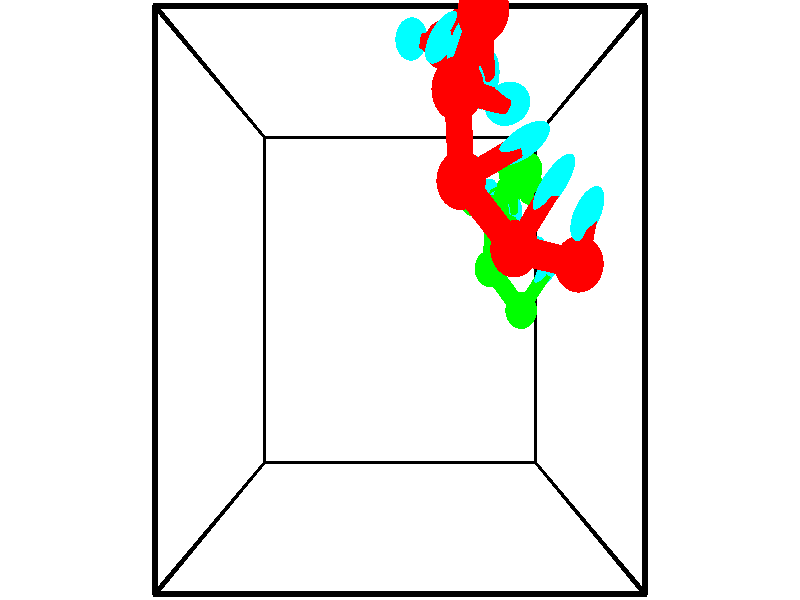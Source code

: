 // switches for output
#declare DRAW_BASES = 1; // possible values are 0, 1; only relevant for DNA ribbons
#declare DRAW_BASES_TYPE = 3; // possible values are 1, 2, 3; only relevant for DNA ribbons
#declare DRAW_FOG = 0; // set to 1 to enable fog

#include "colors.inc"

#include "transforms.inc"
background { rgb <1, 1, 1>}

#default {
   normal{
       ripples 0.25
       frequency 0.20
       turbulence 0.2
       lambda 5
   }
	finish {
		phong 0.1
		phong_size 40.
	}
}

// original window dimensions: 1024x640


// camera settings

camera {
	sky <-0, 1, 0>
	up <-0, 1, 0>
	right 1.6 * <1, 0, 0>
	location <2.5, 2.5, 11.1562>
	look_at <2.5, 2.5, 2.5>
	direction <0, 0, -8.6562>
	angle 67.0682
}


# declare cpy_camera_pos = <2.5, 2.5, 11.1562>;
# if (DRAW_FOG = 1)
fog {
	fog_type 2
	up vnormalize(cpy_camera_pos)
	color rgbt<1,1,1,0.3>
	distance 1e-5
	fog_alt 3e-3
	fog_offset 4
}
# end


// LIGHTS

# declare lum = 6;
global_settings {
	ambient_light rgb lum * <0.05, 0.05, 0.05>
	max_trace_level 15
}# declare cpy_direct_light_amount = 0.25;
light_source
{	1000 * <-1, -1, 1>,
	rgb lum * cpy_direct_light_amount
	parallel
}

light_source
{	1000 * <1, 1, -1>,
	rgb lum * cpy_direct_light_amount
	parallel
}

// strand 0

// nucleotide -1

// particle -1
sphere {
	<3.052832, 5.188850, 3.517488> 0.250000
	pigment { color rgbt <1,0,0,0> }
	no_shadow
}
cylinder {
	<2.815916, 5.111120, 3.830265>,  <2.673767, 5.064483, 4.017931>, 0.100000
	pigment { color rgbt <1,0,0,0> }
	no_shadow
}
cylinder {
	<2.815916, 5.111120, 3.830265>,  <3.052832, 5.188850, 3.517488>, 0.100000
	pigment { color rgbt <1,0,0,0> }
	no_shadow
}

// particle -1
sphere {
	<2.815916, 5.111120, 3.830265> 0.100000
	pigment { color rgbt <1,0,0,0> }
	no_shadow
}
sphere {
	0, 1
	scale<0.080000,0.200000,0.300000>
	matrix <0.791068, -0.324521, 0.518554,
		0.152989, 0.925702, 0.345934,
		-0.592289, -0.194324, 0.781941,
		2.638229, 5.052823, 4.064847>
	pigment { color rgbt <0,1,1,0> }
	no_shadow
}
cylinder {
	<3.457005, 5.509034, 4.114369>,  <3.052832, 5.188850, 3.517488>, 0.130000
	pigment { color rgbt <1,0,0,0> }
	no_shadow
}

// nucleotide -1

// particle -1
sphere {
	<3.457005, 5.509034, 4.114369> 0.250000
	pigment { color rgbt <1,0,0,0> }
	no_shadow
}
cylinder {
	<3.193148, 5.218996, 4.193474>,  <3.034833, 5.044973, 4.240936>, 0.100000
	pigment { color rgbt <1,0,0,0> }
	no_shadow
}
cylinder {
	<3.193148, 5.218996, 4.193474>,  <3.457005, 5.509034, 4.114369>, 0.100000
	pigment { color rgbt <1,0,0,0> }
	no_shadow
}

// particle -1
sphere {
	<3.193148, 5.218996, 4.193474> 0.100000
	pigment { color rgbt <1,0,0,0> }
	no_shadow
}
sphere {
	0, 1
	scale<0.080000,0.200000,0.300000>
	matrix <0.709495, -0.513949, 0.482154,
		-0.247968, 0.458360, 0.853474,
		-0.659643, -0.725095, 0.197761,
		2.995255, 5.001468, 4.252802>
	pigment { color rgbt <0,1,1,0> }
	no_shadow
}
cylinder {
	<3.425292, 5.422902, 4.789347>,  <3.457005, 5.509034, 4.114369>, 0.130000
	pigment { color rgbt <1,0,0,0> }
	no_shadow
}

// nucleotide -1

// particle -1
sphere {
	<3.425292, 5.422902, 4.789347> 0.250000
	pigment { color rgbt <1,0,0,0> }
	no_shadow
}
cylinder {
	<3.291786, 5.083197, 4.625711>,  <3.211683, 4.879374, 4.527530>, 0.100000
	pigment { color rgbt <1,0,0,0> }
	no_shadow
}
cylinder {
	<3.291786, 5.083197, 4.625711>,  <3.425292, 5.422902, 4.789347>, 0.100000
	pigment { color rgbt <1,0,0,0> }
	no_shadow
}

// particle -1
sphere {
	<3.291786, 5.083197, 4.625711> 0.100000
	pigment { color rgbt <1,0,0,0> }
	no_shadow
}
sphere {
	0, 1
	scale<0.080000,0.200000,0.300000>
	matrix <0.623475, -0.524376, 0.579921,
		-0.707022, -0.061499, 0.704513,
		-0.333765, -0.849263, -0.409088,
		3.191657, 4.828418, 4.502985>
	pigment { color rgbt <0,1,1,0> }
	no_shadow
}
cylinder {
	<3.309994, 4.845307, 5.275066>,  <3.425292, 5.422902, 4.789347>, 0.130000
	pigment { color rgbt <1,0,0,0> }
	no_shadow
}

// nucleotide -1

// particle -1
sphere {
	<3.309994, 4.845307, 5.275066> 0.250000
	pigment { color rgbt <1,0,0,0> }
	no_shadow
}
cylinder {
	<3.368979, 4.622026, 4.948467>,  <3.404369, 4.488058, 4.752508>, 0.100000
	pigment { color rgbt <1,0,0,0> }
	no_shadow
}
cylinder {
	<3.368979, 4.622026, 4.948467>,  <3.309994, 4.845307, 5.275066>, 0.100000
	pigment { color rgbt <1,0,0,0> }
	no_shadow
}

// particle -1
sphere {
	<3.368979, 4.622026, 4.948467> 0.100000
	pigment { color rgbt <1,0,0,0> }
	no_shadow
}
sphere {
	0, 1
	scale<0.080000,0.200000,0.300000>
	matrix <0.655161, -0.563312, 0.503433,
		-0.740959, -0.609173, 0.282645,
		0.147461, -0.558201, -0.816497,
		3.413217, 4.454566, 4.703518>
	pigment { color rgbt <0,1,1,0> }
	no_shadow
}
cylinder {
	<3.052099, 4.186403, 5.371517>,  <3.309994, 4.845307, 5.275066>, 0.130000
	pigment { color rgbt <1,0,0,0> }
	no_shadow
}

// nucleotide -1

// particle -1
sphere {
	<3.052099, 4.186403, 5.371517> 0.250000
	pigment { color rgbt <1,0,0,0> }
	no_shadow
}
cylinder {
	<3.370682, 4.181250, 5.129694>,  <3.561832, 4.178157, 4.984601>, 0.100000
	pigment { color rgbt <1,0,0,0> }
	no_shadow
}
cylinder {
	<3.370682, 4.181250, 5.129694>,  <3.052099, 4.186403, 5.371517>, 0.100000
	pigment { color rgbt <1,0,0,0> }
	no_shadow
}

// particle -1
sphere {
	<3.370682, 4.181250, 5.129694> 0.100000
	pigment { color rgbt <1,0,0,0> }
	no_shadow
}
sphere {
	0, 1
	scale<0.080000,0.200000,0.300000>
	matrix <0.444746, -0.664901, 0.600089,
		-0.409702, -0.746820, -0.523836,
		0.796458, -0.012883, -0.604556,
		3.609619, 4.177384, 4.948327>
	pigment { color rgbt <0,1,1,0> }
	no_shadow
}
cylinder {
	<3.120780, 3.513578, 5.023829>,  <3.052099, 4.186403, 5.371517>, 0.130000
	pigment { color rgbt <1,0,0,0> }
	no_shadow
}

// nucleotide -1

// particle -1
sphere {
	<3.120780, 3.513578, 5.023829> 0.250000
	pigment { color rgbt <1,0,0,0> }
	no_shadow
}
cylinder {
	<3.479506, 3.690439, 5.029829>,  <3.694741, 3.796556, 5.033429>, 0.100000
	pigment { color rgbt <1,0,0,0> }
	no_shadow
}
cylinder {
	<3.479506, 3.690439, 5.029829>,  <3.120780, 3.513578, 5.023829>, 0.100000
	pigment { color rgbt <1,0,0,0> }
	no_shadow
}

// particle -1
sphere {
	<3.479506, 3.690439, 5.029829> 0.100000
	pigment { color rgbt <1,0,0,0> }
	no_shadow
}
sphere {
	0, 1
	scale<0.080000,0.200000,0.300000>
	matrix <0.386085, -0.798751, 0.461449,
		0.216013, -0.408042, -0.887040,
		0.896815, 0.442152, 0.015001,
		3.748550, 3.823085, 5.034329>
	pigment { color rgbt <0,1,1,0> }
	no_shadow
}
cylinder {
	<3.700399, 2.947160, 4.818387>,  <3.120780, 3.513578, 5.023829>, 0.130000
	pigment { color rgbt <1,0,0,0> }
	no_shadow
}

// nucleotide -1

// particle -1
sphere {
	<3.700399, 2.947160, 4.818387> 0.250000
	pigment { color rgbt <1,0,0,0> }
	no_shadow
}
cylinder {
	<3.884127, 3.237360, 5.023394>,  <3.994363, 3.411480, 5.146398>, 0.100000
	pigment { color rgbt <1,0,0,0> }
	no_shadow
}
cylinder {
	<3.884127, 3.237360, 5.023394>,  <3.700399, 2.947160, 4.818387>, 0.100000
	pigment { color rgbt <1,0,0,0> }
	no_shadow
}

// particle -1
sphere {
	<3.884127, 3.237360, 5.023394> 0.100000
	pigment { color rgbt <1,0,0,0> }
	no_shadow
}
sphere {
	0, 1
	scale<0.080000,0.200000,0.300000>
	matrix <0.562154, -0.684157, 0.464664,
		0.687757, 0.074685, -0.722089,
		0.459319, 0.725501, 0.512518,
		4.021922, 3.455010, 5.177149>
	pigment { color rgbt <0,1,1,0> }
	no_shadow
}
cylinder {
	<4.395473, 2.815696, 4.756248>,  <3.700399, 2.947160, 4.818387>, 0.130000
	pigment { color rgbt <1,0,0,0> }
	no_shadow
}

// nucleotide -1

// particle -1
sphere {
	<4.395473, 2.815696, 4.756248> 0.250000
	pigment { color rgbt <1,0,0,0> }
	no_shadow
}
cylinder {
	<4.342674, 3.027433, 5.091478>,  <4.310995, 3.154476, 5.292616>, 0.100000
	pigment { color rgbt <1,0,0,0> }
	no_shadow
}
cylinder {
	<4.342674, 3.027433, 5.091478>,  <4.395473, 2.815696, 4.756248>, 0.100000
	pigment { color rgbt <1,0,0,0> }
	no_shadow
}

// particle -1
sphere {
	<4.342674, 3.027433, 5.091478> 0.100000
	pigment { color rgbt <1,0,0,0> }
	no_shadow
}
sphere {
	0, 1
	scale<0.080000,0.200000,0.300000>
	matrix <0.573757, -0.648644, 0.500064,
		0.808319, 0.546859, -0.218095,
		-0.131999, 0.529345, 0.838076,
		4.303075, 3.186237, 5.342901>
	pigment { color rgbt <0,1,1,0> }
	no_shadow
}
// strand 1

// nucleotide -1

// particle -1
sphere {
	<4.459833, 2.359800, 1.385770> 0.250000
	pigment { color rgbt <0,1,0,0> }
	no_shadow
}
cylinder {
	<4.682743, 2.674387, 1.492287>,  <4.816489, 2.863139, 1.556197>, 0.100000
	pigment { color rgbt <0,1,0,0> }
	no_shadow
}
cylinder {
	<4.682743, 2.674387, 1.492287>,  <4.459833, 2.359800, 1.385770>, 0.100000
	pigment { color rgbt <0,1,0,0> }
	no_shadow
}

// particle -1
sphere {
	<4.682743, 2.674387, 1.492287> 0.100000
	pigment { color rgbt <0,1,0,0> }
	no_shadow
}
sphere {
	0, 1
	scale<0.080000,0.200000,0.300000>
	matrix <-0.497257, 0.572944, -0.651514,
		-0.664966, 0.230658, 0.710365,
		0.557276, 0.786468, 0.266292,
		4.849926, 2.910327, 1.572174>
	pigment { color rgbt <0,1,1,0> }
	no_shadow
}
cylinder {
	<3.959329, 2.923098, 1.392763>,  <4.459833, 2.359800, 1.385770>, 0.130000
	pigment { color rgbt <0,1,0,0> }
	no_shadow
}

// nucleotide -1

// particle -1
sphere {
	<3.959329, 2.923098, 1.392763> 0.250000
	pigment { color rgbt <0,1,0,0> }
	no_shadow
}
cylinder {
	<4.327774, 3.066371, 1.331764>,  <4.548841, 3.152335, 1.295165>, 0.100000
	pigment { color rgbt <0,1,0,0> }
	no_shadow
}
cylinder {
	<4.327774, 3.066371, 1.331764>,  <3.959329, 2.923098, 1.392763>, 0.100000
	pigment { color rgbt <0,1,0,0> }
	no_shadow
}

// particle -1
sphere {
	<4.327774, 3.066371, 1.331764> 0.100000
	pigment { color rgbt <0,1,0,0> }
	no_shadow
}
sphere {
	0, 1
	scale<0.080000,0.200000,0.300000>
	matrix <-0.335646, 0.532261, -0.777200,
		-0.197212, 0.767074, 0.610495,
		0.921113, 0.358183, -0.152497,
		4.604108, 3.173826, 1.286015>
	pigment { color rgbt <0,1,1,0> }
	no_shadow
}
cylinder {
	<4.015515, 3.667818, 1.388925>,  <3.959329, 2.923098, 1.392763>, 0.130000
	pigment { color rgbt <0,1,0,0> }
	no_shadow
}

// nucleotide -1

// particle -1
sphere {
	<4.015515, 3.667818, 1.388925> 0.250000
	pigment { color rgbt <0,1,0,0> }
	no_shadow
}
cylinder {
	<4.330990, 3.566145, 1.165009>,  <4.520275, 3.505141, 1.030659>, 0.100000
	pigment { color rgbt <0,1,0,0> }
	no_shadow
}
cylinder {
	<4.330990, 3.566145, 1.165009>,  <4.015515, 3.667818, 1.388925>, 0.100000
	pigment { color rgbt <0,1,0,0> }
	no_shadow
}

// particle -1
sphere {
	<4.330990, 3.566145, 1.165009> 0.100000
	pigment { color rgbt <0,1,0,0> }
	no_shadow
}
sphere {
	0, 1
	scale<0.080000,0.200000,0.300000>
	matrix <-0.349105, 0.564336, -0.748098,
		0.506063, 0.785440, 0.356348,
		0.788686, -0.254182, -0.559791,
		4.567595, 3.489890, 0.997071>
	pigment { color rgbt <0,1,1,0> }
	no_shadow
}
cylinder {
	<4.391000, 4.280023, 1.118495>,  <4.015515, 3.667818, 1.388925>, 0.130000
	pigment { color rgbt <0,1,0,0> }
	no_shadow
}

// nucleotide -1

// particle -1
sphere {
	<4.391000, 4.280023, 1.118495> 0.250000
	pigment { color rgbt <0,1,0,0> }
	no_shadow
}
cylinder {
	<4.416405, 3.959835, 0.880096>,  <4.431647, 3.767722, 0.737057>, 0.100000
	pigment { color rgbt <0,1,0,0> }
	no_shadow
}
cylinder {
	<4.416405, 3.959835, 0.880096>,  <4.391000, 4.280023, 1.118495>, 0.100000
	pigment { color rgbt <0,1,0,0> }
	no_shadow
}

// particle -1
sphere {
	<4.416405, 3.959835, 0.880096> 0.100000
	pigment { color rgbt <0,1,0,0> }
	no_shadow
}
sphere {
	0, 1
	scale<0.080000,0.200000,0.300000>
	matrix <-0.379585, 0.532943, -0.756232,
		0.922974, 0.274261, -0.269999,
		0.063511, -0.800471, -0.595998,
		4.435458, 3.719694, 0.701297>
	pigment { color rgbt <0,1,1,0> }
	no_shadow
}
cylinder {
	<4.744270, 4.408604, 0.552834>,  <4.391000, 4.280023, 1.118495>, 0.130000
	pigment { color rgbt <0,1,0,0> }
	no_shadow
}

// nucleotide -1

// particle -1
sphere {
	<4.744270, 4.408604, 0.552834> 0.250000
	pigment { color rgbt <0,1,0,0> }
	no_shadow
}
cylinder {
	<4.529591, 4.093390, 0.432201>,  <4.400783, 3.904261, 0.359822>, 0.100000
	pigment { color rgbt <0,1,0,0> }
	no_shadow
}
cylinder {
	<4.529591, 4.093390, 0.432201>,  <4.744270, 4.408604, 0.552834>, 0.100000
	pigment { color rgbt <0,1,0,0> }
	no_shadow
}

// particle -1
sphere {
	<4.529591, 4.093390, 0.432201> 0.100000
	pigment { color rgbt <0,1,0,0> }
	no_shadow
}
sphere {
	0, 1
	scale<0.080000,0.200000,0.300000>
	matrix <-0.208670, 0.470279, -0.857493,
		0.817564, -0.397284, -0.416839,
		-0.536699, -0.788037, -0.301582,
		4.368581, 3.856978, 0.341727>
	pigment { color rgbt <0,1,1,0> }
	no_shadow
}
cylinder {
	<4.967407, 4.242716, -0.210131>,  <4.744270, 4.408604, 0.552834>, 0.130000
	pigment { color rgbt <0,1,0,0> }
	no_shadow
}

// nucleotide -1

// particle -1
sphere {
	<4.967407, 4.242716, -0.210131> 0.250000
	pigment { color rgbt <0,1,0,0> }
	no_shadow
}
cylinder {
	<4.594105, 4.123819, -0.129454>,  <4.370123, 4.052481, -0.081047>, 0.100000
	pigment { color rgbt <0,1,0,0> }
	no_shadow
}
cylinder {
	<4.594105, 4.123819, -0.129454>,  <4.967407, 4.242716, -0.210131>, 0.100000
	pigment { color rgbt <0,1,0,0> }
	no_shadow
}

// particle -1
sphere {
	<4.594105, 4.123819, -0.129454> 0.100000
	pigment { color rgbt <0,1,0,0> }
	no_shadow
}
sphere {
	0, 1
	scale<0.080000,0.200000,0.300000>
	matrix <-0.348696, 0.614790, -0.707421,
		0.086277, -0.730534, -0.677404,
		-0.933256, -0.297242, 0.201693,
		4.314128, 4.034647, -0.068946>
	pigment { color rgbt <0,1,1,0> }
	no_shadow
}
cylinder {
	<4.649990, 4.305894, -0.838645>,  <4.967407, 4.242716, -0.210131>, 0.130000
	pigment { color rgbt <0,1,0,0> }
	no_shadow
}

// nucleotide -1

// particle -1
sphere {
	<4.649990, 4.305894, -0.838645> 0.250000
	pigment { color rgbt <0,1,0,0> }
	no_shadow
}
cylinder {
	<4.349945, 4.284760, -0.574966>,  <4.169918, 4.272080, -0.416759>, 0.100000
	pigment { color rgbt <0,1,0,0> }
	no_shadow
}
cylinder {
	<4.349945, 4.284760, -0.574966>,  <4.649990, 4.305894, -0.838645>, 0.100000
	pigment { color rgbt <0,1,0,0> }
	no_shadow
}

// particle -1
sphere {
	<4.349945, 4.284760, -0.574966> 0.100000
	pigment { color rgbt <0,1,0,0> }
	no_shadow
}
sphere {
	0, 1
	scale<0.080000,0.200000,0.300000>
	matrix <-0.475481, 0.735879, -0.482080,
		-0.459618, -0.675049, -0.577113,
		-0.750113, -0.052833, 0.659196,
		4.124911, 4.268910, -0.377208>
	pigment { color rgbt <0,1,1,0> }
	no_shadow
}
cylinder {
	<3.987103, 4.183887, -1.192664>,  <4.649990, 4.305894, -0.838645>, 0.130000
	pigment { color rgbt <0,1,0,0> }
	no_shadow
}

// nucleotide -1

// particle -1
sphere {
	<3.987103, 4.183887, -1.192664> 0.250000
	pigment { color rgbt <0,1,0,0> }
	no_shadow
}
cylinder {
	<3.946316, 4.426112, -0.876968>,  <3.921843, 4.571447, -0.687551>, 0.100000
	pigment { color rgbt <0,1,0,0> }
	no_shadow
}
cylinder {
	<3.946316, 4.426112, -0.876968>,  <3.987103, 4.183887, -1.192664>, 0.100000
	pigment { color rgbt <0,1,0,0> }
	no_shadow
}

// particle -1
sphere {
	<3.946316, 4.426112, -0.876968> 0.100000
	pigment { color rgbt <0,1,0,0> }
	no_shadow
}
sphere {
	0, 1
	scale<0.080000,0.200000,0.300000>
	matrix <-0.552508, 0.625280, -0.551144,
		-0.827247, -0.492260, 0.270818,
		-0.101969, 0.605561, 0.789239,
		3.915725, 4.607780, -0.640197>
	pigment { color rgbt <0,1,1,0> }
	no_shadow
}
// box output
cylinder {
	<0.000000, 0.000000, 0.000000>,  <5.000000, 0.000000, 0.000000>, 0.025000
	pigment { color rgbt <0,0,0,0> }
	no_shadow
}
cylinder {
	<0.000000, 0.000000, 0.000000>,  <0.000000, 5.000000, 0.000000>, 0.025000
	pigment { color rgbt <0,0,0,0> }
	no_shadow
}
cylinder {
	<0.000000, 0.000000, 0.000000>,  <0.000000, 0.000000, 5.000000>, 0.025000
	pigment { color rgbt <0,0,0,0> }
	no_shadow
}
cylinder {
	<5.000000, 5.000000, 5.000000>,  <0.000000, 5.000000, 5.000000>, 0.025000
	pigment { color rgbt <0,0,0,0> }
	no_shadow
}
cylinder {
	<5.000000, 5.000000, 5.000000>,  <5.000000, 0.000000, 5.000000>, 0.025000
	pigment { color rgbt <0,0,0,0> }
	no_shadow
}
cylinder {
	<5.000000, 5.000000, 5.000000>,  <5.000000, 5.000000, 0.000000>, 0.025000
	pigment { color rgbt <0,0,0,0> }
	no_shadow
}
cylinder {
	<0.000000, 0.000000, 5.000000>,  <0.000000, 5.000000, 5.000000>, 0.025000
	pigment { color rgbt <0,0,0,0> }
	no_shadow
}
cylinder {
	<0.000000, 0.000000, 5.000000>,  <5.000000, 0.000000, 5.000000>, 0.025000
	pigment { color rgbt <0,0,0,0> }
	no_shadow
}
cylinder {
	<5.000000, 5.000000, 0.000000>,  <0.000000, 5.000000, 0.000000>, 0.025000
	pigment { color rgbt <0,0,0,0> }
	no_shadow
}
cylinder {
	<5.000000, 5.000000, 0.000000>,  <5.000000, 0.000000, 0.000000>, 0.025000
	pigment { color rgbt <0,0,0,0> }
	no_shadow
}
cylinder {
	<5.000000, 0.000000, 5.000000>,  <5.000000, 0.000000, 0.000000>, 0.025000
	pigment { color rgbt <0,0,0,0> }
	no_shadow
}
cylinder {
	<0.000000, 5.000000, 0.000000>,  <0.000000, 5.000000, 5.000000>, 0.025000
	pigment { color rgbt <0,0,0,0> }
	no_shadow
}
// end of box output
